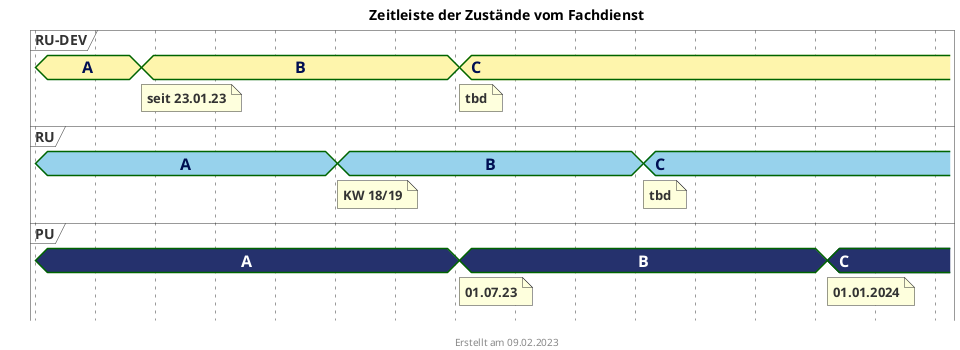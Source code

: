 @startuml fhir_version_timeline
<style>
root {
    Margin 0 0 0 30
}

timingDiagram {
  .rudevcolor {
    FontColor #000e52
    Fontsize 16
    FontStyle bold
    Backgroundcolor #FEF5AC
  }
  .rucolor {
    FontColor #000e52
    Fontsize 16
    FontStyle bold
    Backgroundcolor #97D2EC
  }
  .pucolor {
    FontColor #ffffff
    Fontsize 16
    FontStyle bold
    BackgroundColor #25316D
  }
}
</style>
title Zeitleiste der Zustände vom Fachdienst
footer Erstellt am 09.02.2023

concise "RU-DEV" as RUDEV <<rudevcolor>>
concise "RU" as RU <<rucolor>>
concise "PU" as PU <<pucolor>>


'30 days is scaled to 50 pixels
scale 2592000 as 60 pixels
hide time-axis
'manual time-axis
'use date format "dd.MM.yyyy"

@2022/12/01
RUDEV is "A"
RU is "A"
PU is "A"

@2023/01/23
RUDEV is "B"
note bottom of RUDEV : seit 23.01.23

@2023/05/01
RU is "B"
note bottom of RU : KW 18/19

@2023/07/01
PU is "B"
note bottom of PU : 01.07.23
RUDEV is "C"
note bottom of RUDEV : tbd

@2023/10/01
RU is "C"
note bottom of RU : tbd


@2024/01/01
PU is "C"
note bottom of PU : 01.01.2024

@2024/02/01
@enduml